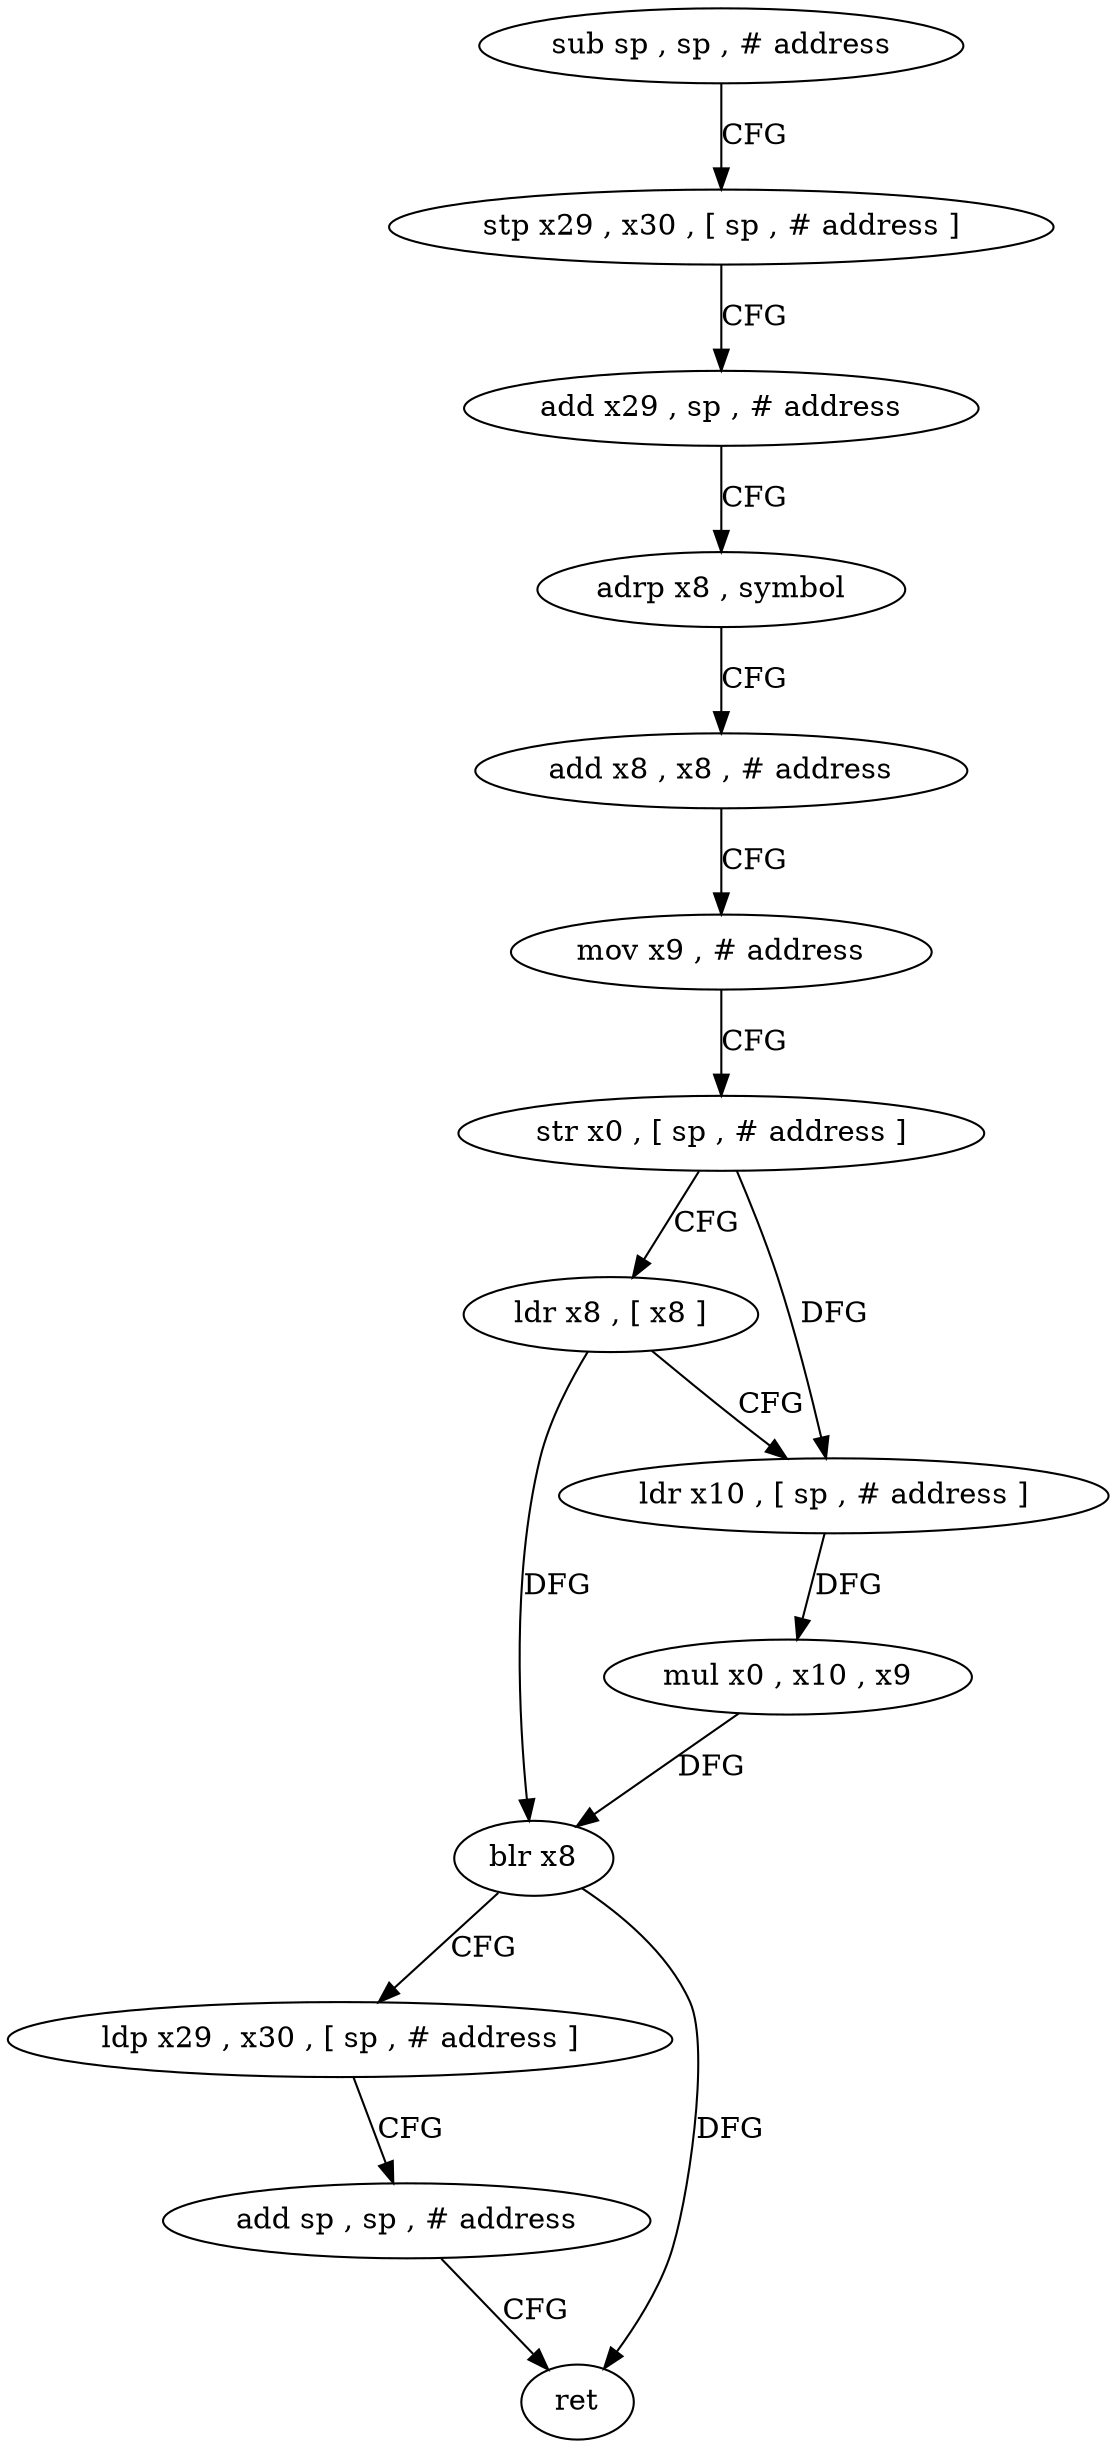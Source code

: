 digraph "func" {
"4243736" [label = "sub sp , sp , # address" ]
"4243740" [label = "stp x29 , x30 , [ sp , # address ]" ]
"4243744" [label = "add x29 , sp , # address" ]
"4243748" [label = "adrp x8 , symbol" ]
"4243752" [label = "add x8 , x8 , # address" ]
"4243756" [label = "mov x9 , # address" ]
"4243760" [label = "str x0 , [ sp , # address ]" ]
"4243764" [label = "ldr x8 , [ x8 ]" ]
"4243768" [label = "ldr x10 , [ sp , # address ]" ]
"4243772" [label = "mul x0 , x10 , x9" ]
"4243776" [label = "blr x8" ]
"4243780" [label = "ldp x29 , x30 , [ sp , # address ]" ]
"4243784" [label = "add sp , sp , # address" ]
"4243788" [label = "ret" ]
"4243736" -> "4243740" [ label = "CFG" ]
"4243740" -> "4243744" [ label = "CFG" ]
"4243744" -> "4243748" [ label = "CFG" ]
"4243748" -> "4243752" [ label = "CFG" ]
"4243752" -> "4243756" [ label = "CFG" ]
"4243756" -> "4243760" [ label = "CFG" ]
"4243760" -> "4243764" [ label = "CFG" ]
"4243760" -> "4243768" [ label = "DFG" ]
"4243764" -> "4243768" [ label = "CFG" ]
"4243764" -> "4243776" [ label = "DFG" ]
"4243768" -> "4243772" [ label = "DFG" ]
"4243772" -> "4243776" [ label = "DFG" ]
"4243776" -> "4243780" [ label = "CFG" ]
"4243776" -> "4243788" [ label = "DFG" ]
"4243780" -> "4243784" [ label = "CFG" ]
"4243784" -> "4243788" [ label = "CFG" ]
}

